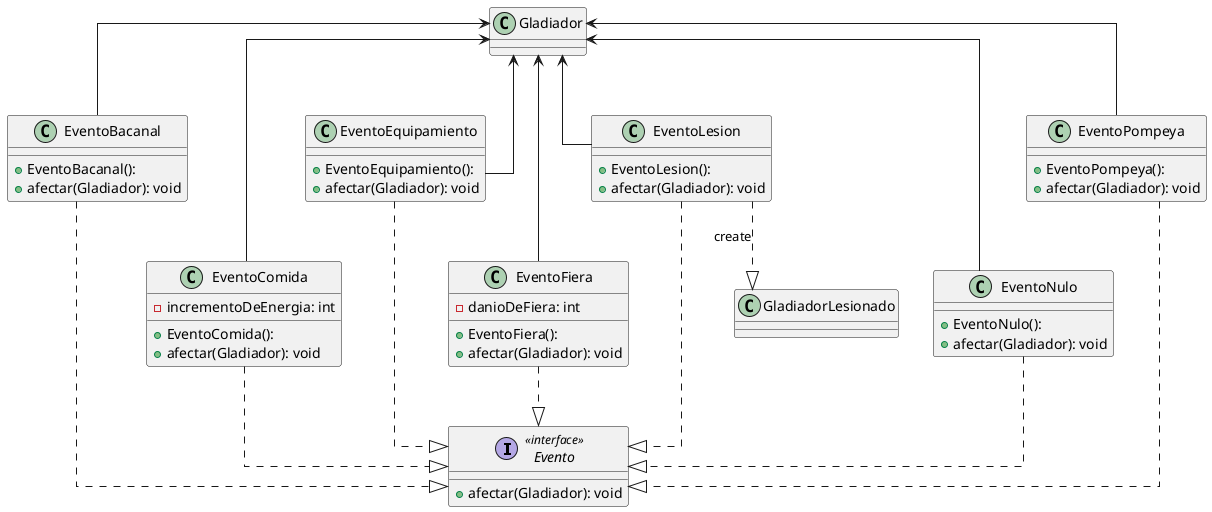 @startuml

skinparam linetype ortho

interface Evento << interface >> {
  + afectar(Gladiador): void
}
class EventoBacanal {
  + EventoBacanal():
  + afectar(Gladiador): void
}
class EventoComida {
  + EventoComida():
  - incrementoDeEnergia: int
  + afectar(Gladiador): void
}
class EventoEquipamiento {
  + EventoEquipamiento():
  + afectar(Gladiador): void
}
class EventoFiera {
  + EventoFiera():
  - danioDeFiera: int
  + afectar(Gladiador): void
}
class EventoLesion {
  + EventoLesion():
  + afectar(Gladiador): void
}
class EventoNulo {
  + EventoNulo():
  + afectar(Gladiador): void
}
class EventoPompeya {
  + EventoPompeya():
  + afectar(Gladiador): void
}

class GladiadorLesionado {
}

class Gladiador{
}

EventoBacanal       .--^  Evento
EventoComida        .-^  Evento
EventoEquipamiento  .--^  Evento
EventoFiera         .-^  Evento
EventoLesion        .--^  Evento
EventoNulo          .-^  Evento
EventoPompeya       .--^  Evento

EventoLesion        .-^  GladiadorLesionado: "«create»"

Gladiador <-- EventoBacanal
Gladiador <-- EventoComida
Gladiador <-- EventoEquipamiento
Gladiador <-- EventoFiera
Gladiador <-- EventoLesion
Gladiador <-- EventoNulo
Gladiador <-- EventoPompeya



@enduml
